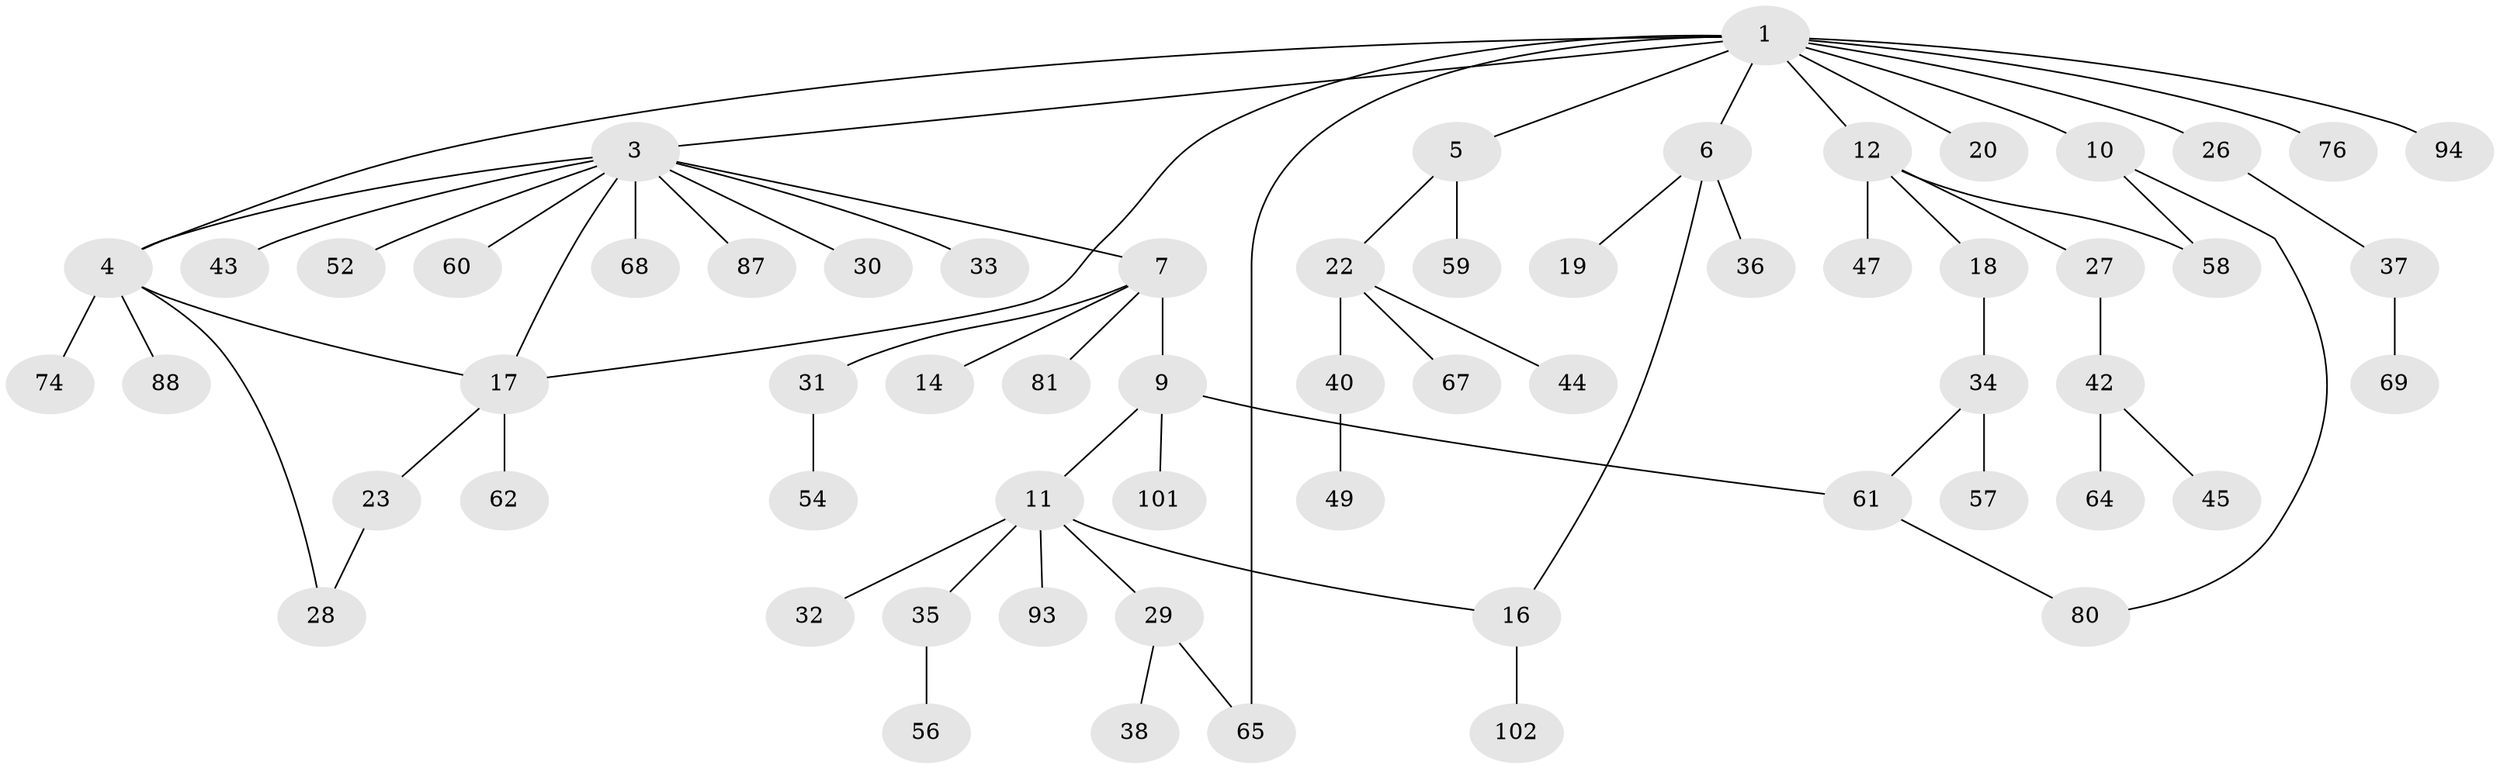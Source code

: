 // original degree distribution, {5: 0.038461538461538464, 9: 0.009615384615384616, 6: 0.04807692307692308, 3: 0.11538461538461539, 7: 0.009615384615384616, 4: 0.057692307692307696, 1: 0.5, 2: 0.22115384615384615}
// Generated by graph-tools (version 1.1) at 2025/17/03/04/25 18:17:01]
// undirected, 62 vertices, 70 edges
graph export_dot {
graph [start="1"]
  node [color=gray90,style=filled];
  1 [super="+2"];
  3 [super="+8"];
  4 [super="+13+50"];
  5;
  6 [super="+21"];
  7 [super="+41"];
  9;
  10;
  11 [super="+75+24+104+98+15"];
  12 [super="+51+103"];
  14;
  16 [super="+89"];
  17 [super="+78"];
  18 [super="+46"];
  19;
  20;
  22 [super="+84"];
  23;
  26 [super="+83"];
  27;
  28;
  29 [super="+71+85+48"];
  30;
  31 [super="+79+95+39"];
  32;
  33;
  34 [super="+53"];
  35;
  36;
  37;
  38;
  40;
  42 [super="+55"];
  43;
  44 [super="+91"];
  45;
  47;
  49;
  52;
  54;
  56;
  57;
  58;
  59;
  60;
  61 [super="+66"];
  62;
  64 [super="+70"];
  65;
  67;
  68;
  69;
  74;
  76;
  80 [super="+86+96"];
  81;
  87;
  88;
  93;
  94;
  101;
  102;
  1 -- 5;
  1 -- 6;
  1 -- 10;
  1 -- 20;
  1 -- 65;
  1 -- 3;
  1 -- 4;
  1 -- 12;
  1 -- 76;
  1 -- 17;
  1 -- 26;
  1 -- 94;
  3 -- 7;
  3 -- 52;
  3 -- 60;
  3 -- 87;
  3 -- 33;
  3 -- 17;
  3 -- 4;
  3 -- 68;
  3 -- 43;
  3 -- 30;
  4 -- 28;
  4 -- 88;
  4 -- 17;
  4 -- 74;
  5 -- 22;
  5 -- 59;
  6 -- 16;
  6 -- 19;
  6 -- 36;
  7 -- 9;
  7 -- 14;
  7 -- 31;
  7 -- 81;
  9 -- 11;
  9 -- 61;
  9 -- 101;
  10 -- 80;
  10 -- 58;
  11 -- 93;
  11 -- 32;
  11 -- 35;
  11 -- 29;
  11 -- 16;
  12 -- 18;
  12 -- 27;
  12 -- 47;
  12 -- 58;
  16 -- 102;
  17 -- 23;
  17 -- 62;
  18 -- 34;
  22 -- 40;
  22 -- 44;
  22 -- 67;
  23 -- 28;
  26 -- 37;
  27 -- 42;
  29 -- 38;
  29 -- 65;
  31 -- 54;
  34 -- 61;
  34 -- 57;
  35 -- 56;
  37 -- 69;
  40 -- 49;
  42 -- 45;
  42 -- 64;
  61 -- 80;
}
